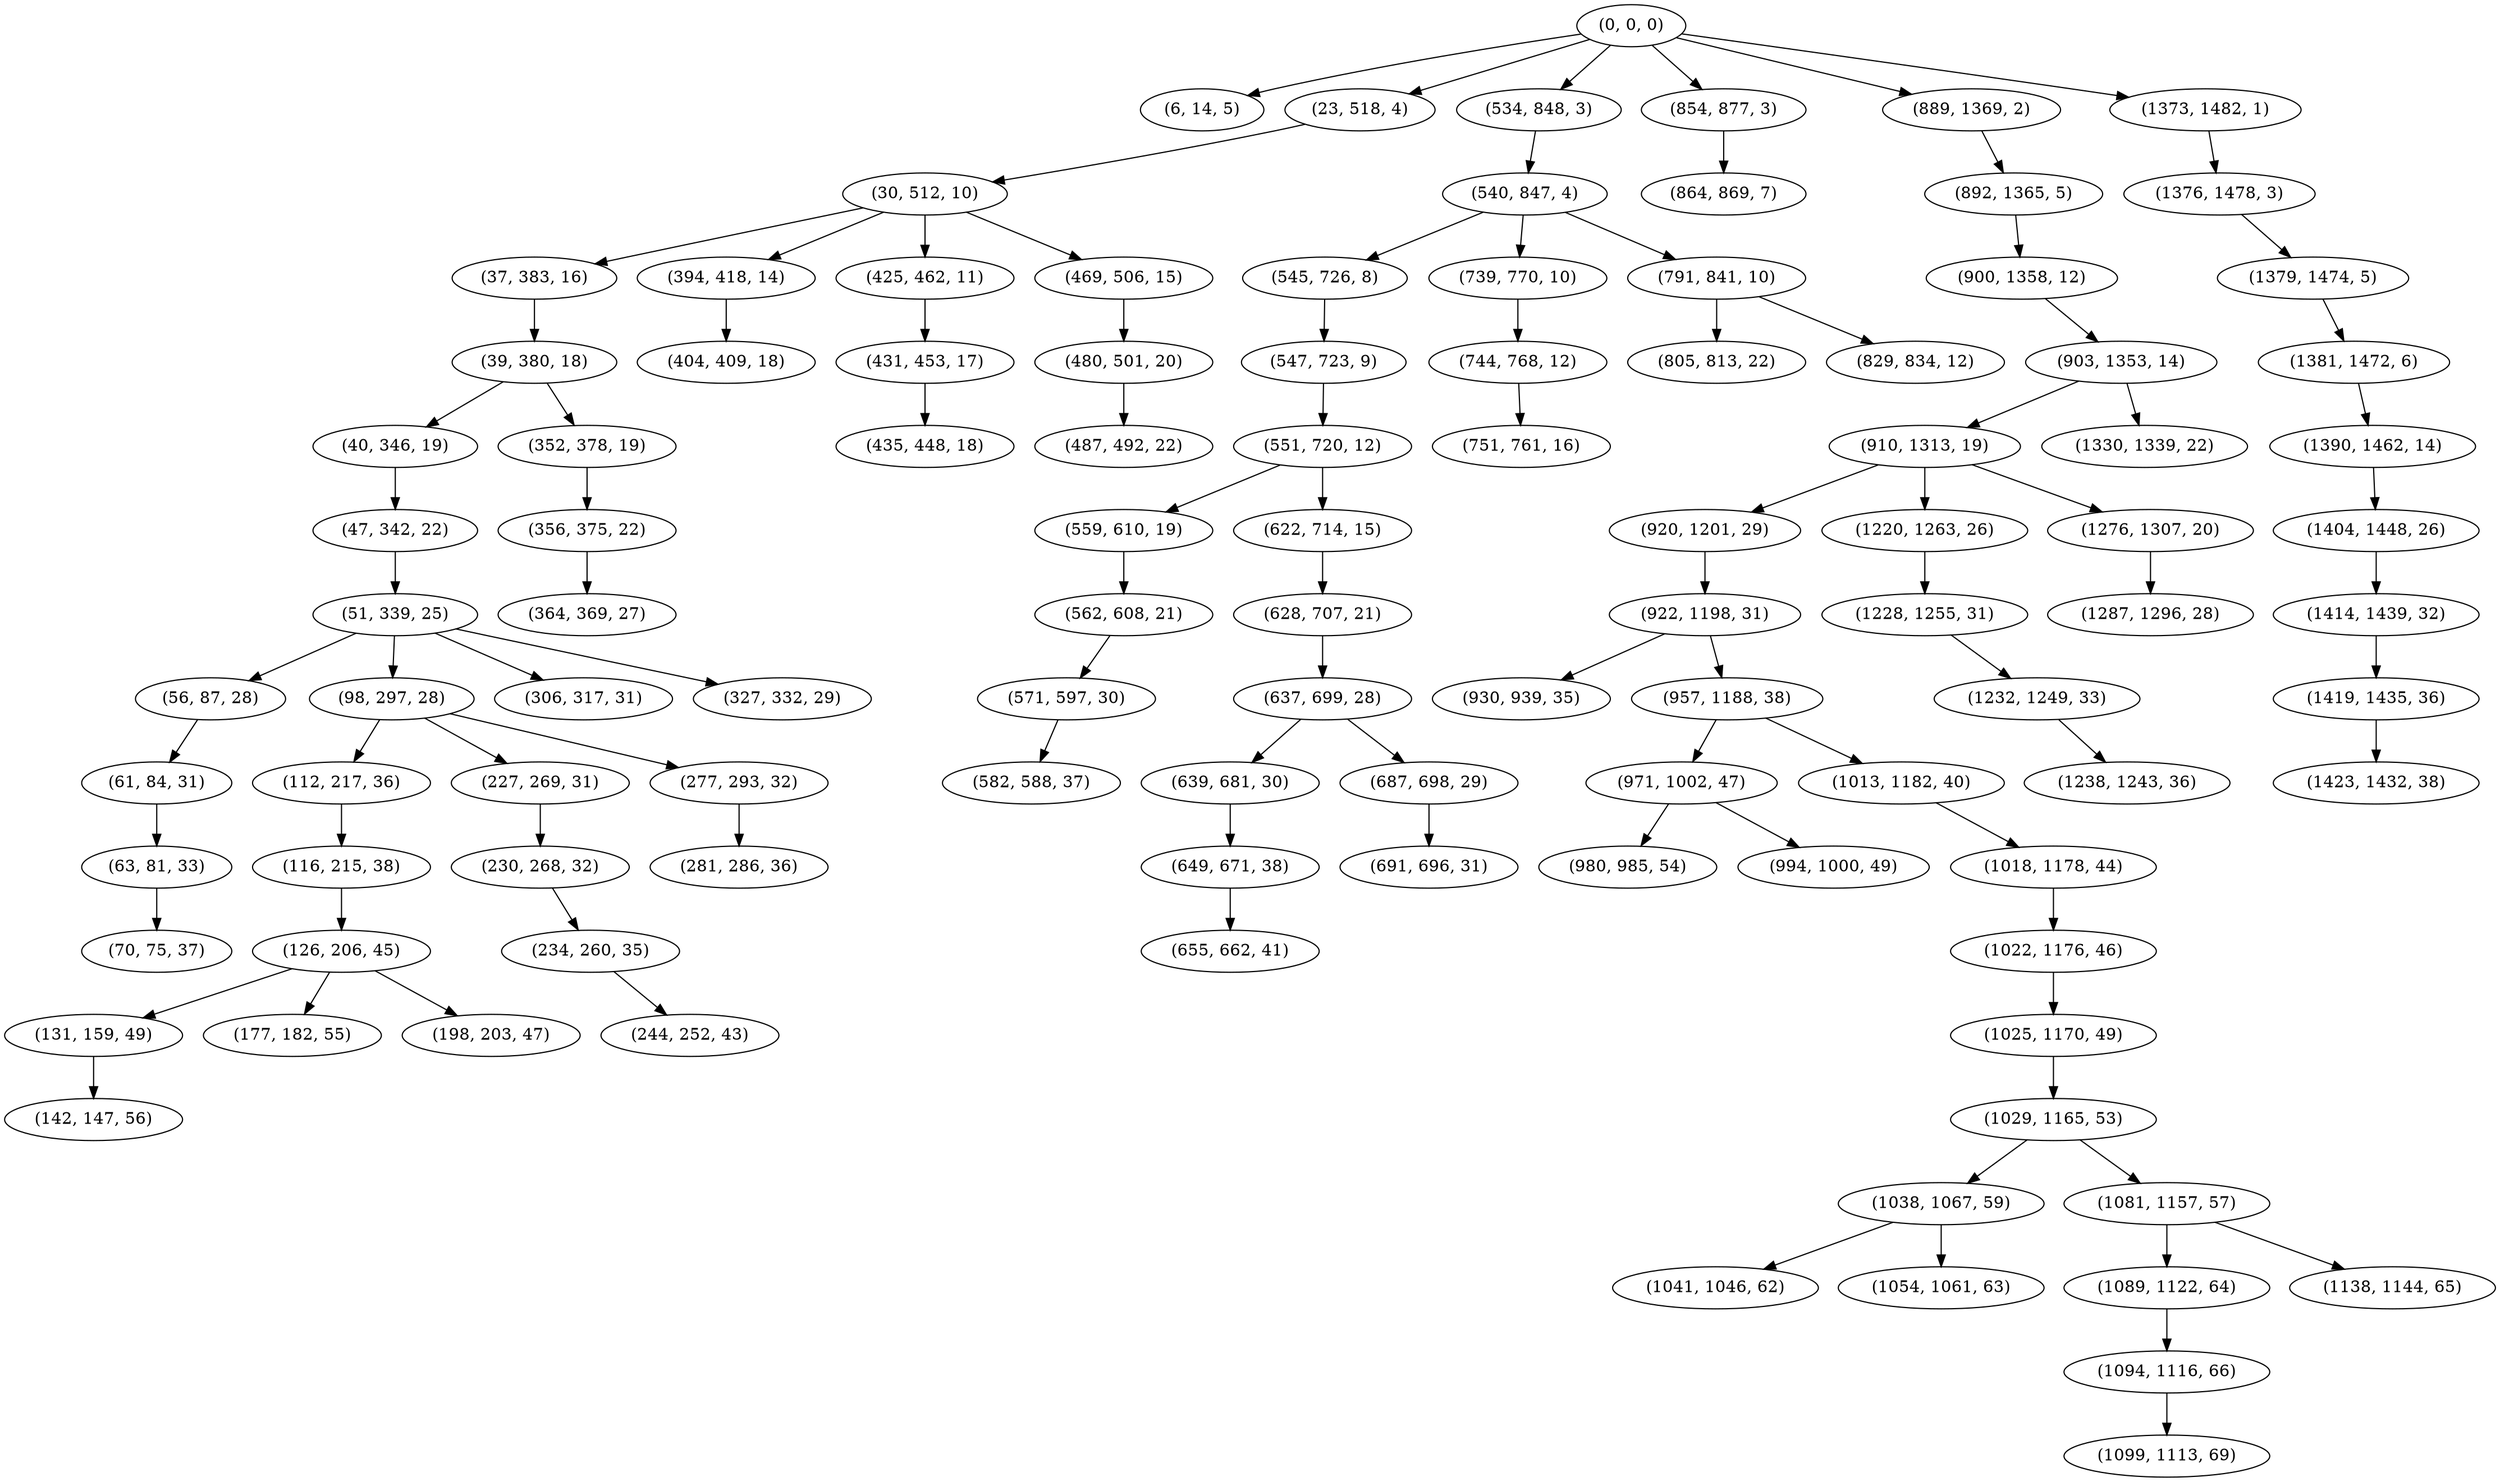 digraph tree {
    "(0, 0, 0)";
    "(6, 14, 5)";
    "(23, 518, 4)";
    "(30, 512, 10)";
    "(37, 383, 16)";
    "(39, 380, 18)";
    "(40, 346, 19)";
    "(47, 342, 22)";
    "(51, 339, 25)";
    "(56, 87, 28)";
    "(61, 84, 31)";
    "(63, 81, 33)";
    "(70, 75, 37)";
    "(98, 297, 28)";
    "(112, 217, 36)";
    "(116, 215, 38)";
    "(126, 206, 45)";
    "(131, 159, 49)";
    "(142, 147, 56)";
    "(177, 182, 55)";
    "(198, 203, 47)";
    "(227, 269, 31)";
    "(230, 268, 32)";
    "(234, 260, 35)";
    "(244, 252, 43)";
    "(277, 293, 32)";
    "(281, 286, 36)";
    "(306, 317, 31)";
    "(327, 332, 29)";
    "(352, 378, 19)";
    "(356, 375, 22)";
    "(364, 369, 27)";
    "(394, 418, 14)";
    "(404, 409, 18)";
    "(425, 462, 11)";
    "(431, 453, 17)";
    "(435, 448, 18)";
    "(469, 506, 15)";
    "(480, 501, 20)";
    "(487, 492, 22)";
    "(534, 848, 3)";
    "(540, 847, 4)";
    "(545, 726, 8)";
    "(547, 723, 9)";
    "(551, 720, 12)";
    "(559, 610, 19)";
    "(562, 608, 21)";
    "(571, 597, 30)";
    "(582, 588, 37)";
    "(622, 714, 15)";
    "(628, 707, 21)";
    "(637, 699, 28)";
    "(639, 681, 30)";
    "(649, 671, 38)";
    "(655, 662, 41)";
    "(687, 698, 29)";
    "(691, 696, 31)";
    "(739, 770, 10)";
    "(744, 768, 12)";
    "(751, 761, 16)";
    "(791, 841, 10)";
    "(805, 813, 22)";
    "(829, 834, 12)";
    "(854, 877, 3)";
    "(864, 869, 7)";
    "(889, 1369, 2)";
    "(892, 1365, 5)";
    "(900, 1358, 12)";
    "(903, 1353, 14)";
    "(910, 1313, 19)";
    "(920, 1201, 29)";
    "(922, 1198, 31)";
    "(930, 939, 35)";
    "(957, 1188, 38)";
    "(971, 1002, 47)";
    "(980, 985, 54)";
    "(994, 1000, 49)";
    "(1013, 1182, 40)";
    "(1018, 1178, 44)";
    "(1022, 1176, 46)";
    "(1025, 1170, 49)";
    "(1029, 1165, 53)";
    "(1038, 1067, 59)";
    "(1041, 1046, 62)";
    "(1054, 1061, 63)";
    "(1081, 1157, 57)";
    "(1089, 1122, 64)";
    "(1094, 1116, 66)";
    "(1099, 1113, 69)";
    "(1138, 1144, 65)";
    "(1220, 1263, 26)";
    "(1228, 1255, 31)";
    "(1232, 1249, 33)";
    "(1238, 1243, 36)";
    "(1276, 1307, 20)";
    "(1287, 1296, 28)";
    "(1330, 1339, 22)";
    "(1373, 1482, 1)";
    "(1376, 1478, 3)";
    "(1379, 1474, 5)";
    "(1381, 1472, 6)";
    "(1390, 1462, 14)";
    "(1404, 1448, 26)";
    "(1414, 1439, 32)";
    "(1419, 1435, 36)";
    "(1423, 1432, 38)";
    "(0, 0, 0)" -> "(6, 14, 5)";
    "(0, 0, 0)" -> "(23, 518, 4)";
    "(0, 0, 0)" -> "(534, 848, 3)";
    "(0, 0, 0)" -> "(854, 877, 3)";
    "(0, 0, 0)" -> "(889, 1369, 2)";
    "(0, 0, 0)" -> "(1373, 1482, 1)";
    "(23, 518, 4)" -> "(30, 512, 10)";
    "(30, 512, 10)" -> "(37, 383, 16)";
    "(30, 512, 10)" -> "(394, 418, 14)";
    "(30, 512, 10)" -> "(425, 462, 11)";
    "(30, 512, 10)" -> "(469, 506, 15)";
    "(37, 383, 16)" -> "(39, 380, 18)";
    "(39, 380, 18)" -> "(40, 346, 19)";
    "(39, 380, 18)" -> "(352, 378, 19)";
    "(40, 346, 19)" -> "(47, 342, 22)";
    "(47, 342, 22)" -> "(51, 339, 25)";
    "(51, 339, 25)" -> "(56, 87, 28)";
    "(51, 339, 25)" -> "(98, 297, 28)";
    "(51, 339, 25)" -> "(306, 317, 31)";
    "(51, 339, 25)" -> "(327, 332, 29)";
    "(56, 87, 28)" -> "(61, 84, 31)";
    "(61, 84, 31)" -> "(63, 81, 33)";
    "(63, 81, 33)" -> "(70, 75, 37)";
    "(98, 297, 28)" -> "(112, 217, 36)";
    "(98, 297, 28)" -> "(227, 269, 31)";
    "(98, 297, 28)" -> "(277, 293, 32)";
    "(112, 217, 36)" -> "(116, 215, 38)";
    "(116, 215, 38)" -> "(126, 206, 45)";
    "(126, 206, 45)" -> "(131, 159, 49)";
    "(126, 206, 45)" -> "(177, 182, 55)";
    "(126, 206, 45)" -> "(198, 203, 47)";
    "(131, 159, 49)" -> "(142, 147, 56)";
    "(227, 269, 31)" -> "(230, 268, 32)";
    "(230, 268, 32)" -> "(234, 260, 35)";
    "(234, 260, 35)" -> "(244, 252, 43)";
    "(277, 293, 32)" -> "(281, 286, 36)";
    "(352, 378, 19)" -> "(356, 375, 22)";
    "(356, 375, 22)" -> "(364, 369, 27)";
    "(394, 418, 14)" -> "(404, 409, 18)";
    "(425, 462, 11)" -> "(431, 453, 17)";
    "(431, 453, 17)" -> "(435, 448, 18)";
    "(469, 506, 15)" -> "(480, 501, 20)";
    "(480, 501, 20)" -> "(487, 492, 22)";
    "(534, 848, 3)" -> "(540, 847, 4)";
    "(540, 847, 4)" -> "(545, 726, 8)";
    "(540, 847, 4)" -> "(739, 770, 10)";
    "(540, 847, 4)" -> "(791, 841, 10)";
    "(545, 726, 8)" -> "(547, 723, 9)";
    "(547, 723, 9)" -> "(551, 720, 12)";
    "(551, 720, 12)" -> "(559, 610, 19)";
    "(551, 720, 12)" -> "(622, 714, 15)";
    "(559, 610, 19)" -> "(562, 608, 21)";
    "(562, 608, 21)" -> "(571, 597, 30)";
    "(571, 597, 30)" -> "(582, 588, 37)";
    "(622, 714, 15)" -> "(628, 707, 21)";
    "(628, 707, 21)" -> "(637, 699, 28)";
    "(637, 699, 28)" -> "(639, 681, 30)";
    "(637, 699, 28)" -> "(687, 698, 29)";
    "(639, 681, 30)" -> "(649, 671, 38)";
    "(649, 671, 38)" -> "(655, 662, 41)";
    "(687, 698, 29)" -> "(691, 696, 31)";
    "(739, 770, 10)" -> "(744, 768, 12)";
    "(744, 768, 12)" -> "(751, 761, 16)";
    "(791, 841, 10)" -> "(805, 813, 22)";
    "(791, 841, 10)" -> "(829, 834, 12)";
    "(854, 877, 3)" -> "(864, 869, 7)";
    "(889, 1369, 2)" -> "(892, 1365, 5)";
    "(892, 1365, 5)" -> "(900, 1358, 12)";
    "(900, 1358, 12)" -> "(903, 1353, 14)";
    "(903, 1353, 14)" -> "(910, 1313, 19)";
    "(903, 1353, 14)" -> "(1330, 1339, 22)";
    "(910, 1313, 19)" -> "(920, 1201, 29)";
    "(910, 1313, 19)" -> "(1220, 1263, 26)";
    "(910, 1313, 19)" -> "(1276, 1307, 20)";
    "(920, 1201, 29)" -> "(922, 1198, 31)";
    "(922, 1198, 31)" -> "(930, 939, 35)";
    "(922, 1198, 31)" -> "(957, 1188, 38)";
    "(957, 1188, 38)" -> "(971, 1002, 47)";
    "(957, 1188, 38)" -> "(1013, 1182, 40)";
    "(971, 1002, 47)" -> "(980, 985, 54)";
    "(971, 1002, 47)" -> "(994, 1000, 49)";
    "(1013, 1182, 40)" -> "(1018, 1178, 44)";
    "(1018, 1178, 44)" -> "(1022, 1176, 46)";
    "(1022, 1176, 46)" -> "(1025, 1170, 49)";
    "(1025, 1170, 49)" -> "(1029, 1165, 53)";
    "(1029, 1165, 53)" -> "(1038, 1067, 59)";
    "(1029, 1165, 53)" -> "(1081, 1157, 57)";
    "(1038, 1067, 59)" -> "(1041, 1046, 62)";
    "(1038, 1067, 59)" -> "(1054, 1061, 63)";
    "(1081, 1157, 57)" -> "(1089, 1122, 64)";
    "(1081, 1157, 57)" -> "(1138, 1144, 65)";
    "(1089, 1122, 64)" -> "(1094, 1116, 66)";
    "(1094, 1116, 66)" -> "(1099, 1113, 69)";
    "(1220, 1263, 26)" -> "(1228, 1255, 31)";
    "(1228, 1255, 31)" -> "(1232, 1249, 33)";
    "(1232, 1249, 33)" -> "(1238, 1243, 36)";
    "(1276, 1307, 20)" -> "(1287, 1296, 28)";
    "(1373, 1482, 1)" -> "(1376, 1478, 3)";
    "(1376, 1478, 3)" -> "(1379, 1474, 5)";
    "(1379, 1474, 5)" -> "(1381, 1472, 6)";
    "(1381, 1472, 6)" -> "(1390, 1462, 14)";
    "(1390, 1462, 14)" -> "(1404, 1448, 26)";
    "(1404, 1448, 26)" -> "(1414, 1439, 32)";
    "(1414, 1439, 32)" -> "(1419, 1435, 36)";
    "(1419, 1435, 36)" -> "(1423, 1432, 38)";
}
